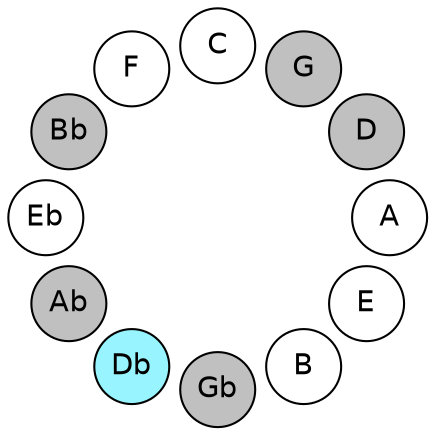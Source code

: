
graph {

layout = circo;
mindist = .1

node [shape = circle, fontname = Helvetica, margin = 0, style = filled]
edge [style=invis]

subgraph 1 {
	E -- B -- Gb -- Db -- Ab -- Eb -- Bb -- F -- C -- G -- D -- A -- E
}

E [fillcolor = white];
B [fillcolor = white];
Gb [fillcolor = gray];
Db [fillcolor = cadetblue1];
Ab [fillcolor = gray];
Eb [fillcolor = white];
Bb [fillcolor = gray];
F [fillcolor = white];
C [fillcolor = white];
G [fillcolor = gray];
D [fillcolor = gray];
A [fillcolor = white];
}
